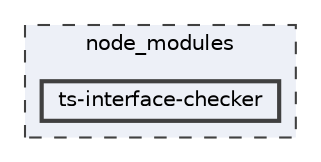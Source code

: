 digraph "node_modules/ts-interface-checker"
{
 // LATEX_PDF_SIZE
  bgcolor="transparent";
  edge [fontname=Helvetica,fontsize=10,labelfontname=Helvetica,labelfontsize=10];
  node [fontname=Helvetica,fontsize=10,shape=box,height=0.2,width=0.4];
  compound=true
  subgraph clusterdir_acd06b18086a0dd2ae699b1e0b775be8 {
    graph [ bgcolor="#edf0f7", pencolor="grey25", label="node_modules", fontname=Helvetica,fontsize=10 style="filled,dashed", URL="dir_acd06b18086a0dd2ae699b1e0b775be8.html",tooltip=""]
  dir_d37a6a788aa0bdb060968eb344421133 [label="ts-interface-checker", fillcolor="#edf0f7", color="grey25", style="filled,bold", URL="dir_d37a6a788aa0bdb060968eb344421133.html",tooltip=""];
  }
}
